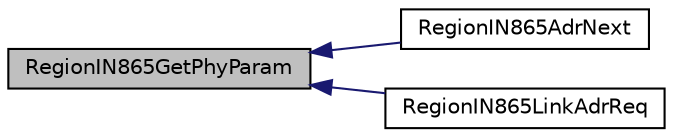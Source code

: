 digraph "RegionIN865GetPhyParam"
{
  edge [fontname="Helvetica",fontsize="10",labelfontname="Helvetica",labelfontsize="10"];
  node [fontname="Helvetica",fontsize="10",shape=record];
  rankdir="LR";
  Node50 [label="RegionIN865GetPhyParam",height=0.2,width=0.4,color="black", fillcolor="grey75", style="filled", fontcolor="black"];
  Node50 -> Node51 [dir="back",color="midnightblue",fontsize="10",style="solid",fontname="Helvetica"];
  Node51 [label="RegionIN865AdrNext",height=0.2,width=0.4,color="black", fillcolor="white", style="filled",URL="$group___r_e_g_i_o_n_i_n865.html#ga727c685b4ed8839cfcb83b2c3980f14c",tooltip="Calculates the next datarate to set, when ADR is on or off. "];
  Node50 -> Node52 [dir="back",color="midnightblue",fontsize="10",style="solid",fontname="Helvetica"];
  Node52 [label="RegionIN865LinkAdrReq",height=0.2,width=0.4,color="black", fillcolor="white", style="filled",URL="$group___r_e_g_i_o_n_i_n865.html#ga97f6332c9583f63e5bbb00b123d80698",tooltip="The function processes a Link ADR Request. "];
}
